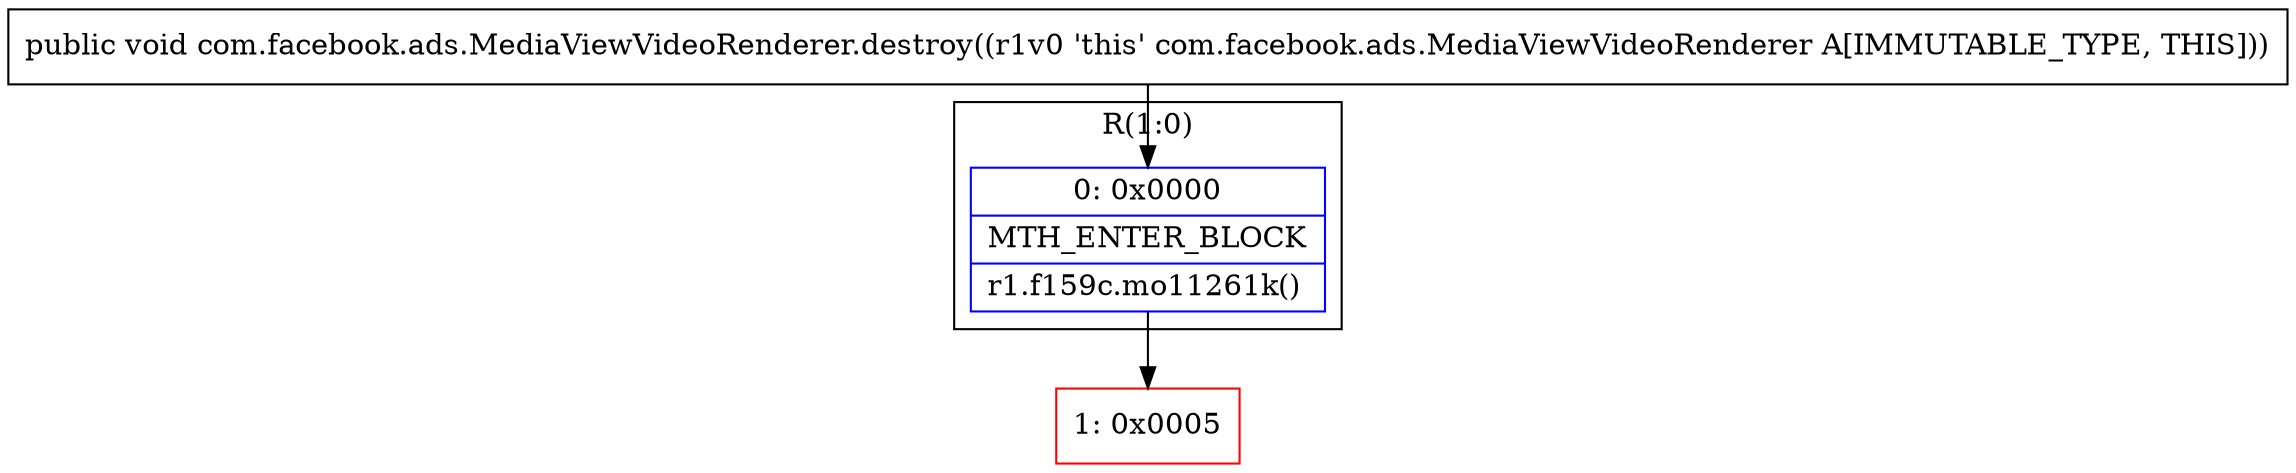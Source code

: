 digraph "CFG forcom.facebook.ads.MediaViewVideoRenderer.destroy()V" {
subgraph cluster_Region_2062781159 {
label = "R(1:0)";
node [shape=record,color=blue];
Node_0 [shape=record,label="{0\:\ 0x0000|MTH_ENTER_BLOCK\l|r1.f159c.mo11261k()\l}"];
}
Node_1 [shape=record,color=red,label="{1\:\ 0x0005}"];
MethodNode[shape=record,label="{public void com.facebook.ads.MediaViewVideoRenderer.destroy((r1v0 'this' com.facebook.ads.MediaViewVideoRenderer A[IMMUTABLE_TYPE, THIS])) }"];
MethodNode -> Node_0;
Node_0 -> Node_1;
}

